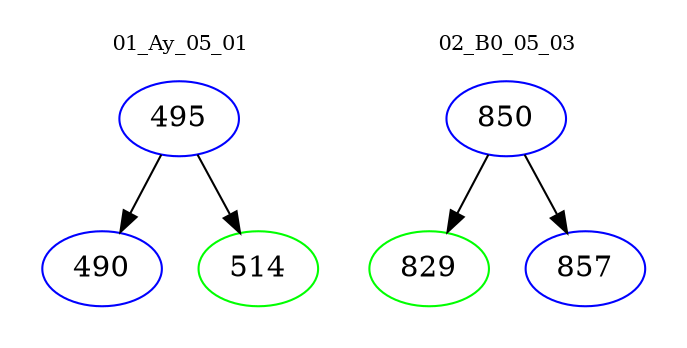 digraph{
subgraph cluster_0 {
color = white
label = "01_Ay_05_01";
fontsize=10;
T0_495 [label="495", color="blue"]
T0_495 -> T0_490 [color="black"]
T0_490 [label="490", color="blue"]
T0_495 -> T0_514 [color="black"]
T0_514 [label="514", color="green"]
}
subgraph cluster_1 {
color = white
label = "02_B0_05_03";
fontsize=10;
T1_850 [label="850", color="blue"]
T1_850 -> T1_829 [color="black"]
T1_829 [label="829", color="green"]
T1_850 -> T1_857 [color="black"]
T1_857 [label="857", color="blue"]
}
}
